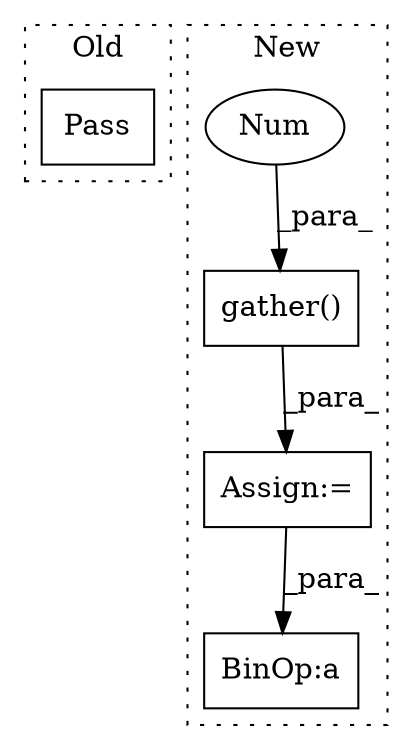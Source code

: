 digraph G {
subgraph cluster0 {
1 [label="Pass" a="62" s="525" l="4" shape="box"];
label = "Old";
style="dotted";
}
subgraph cluster1 {
2 [label="gather()" a="75" s="699,731" l="13,1" shape="box"];
3 [label="Num" a="76" s="718" l="2" shape="ellipse"];
4 [label="BinOp:a" a="82" s="777" l="3" shape="box"];
5 [label="Assign:=" a="68" s="696" l="3" shape="box"];
label = "New";
style="dotted";
}
2 -> 5 [label="_para_"];
3 -> 2 [label="_para_"];
5 -> 4 [label="_para_"];
}